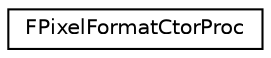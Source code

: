 digraph "Graphical Class Hierarchy"
{
  edge [fontname="Helvetica",fontsize="10",labelfontname="Helvetica",labelfontsize="10"];
  node [fontname="Helvetica",fontsize="10",shape=record];
  rankdir="LR";
  Node1 [label="FPixelFormatCtorProc",height=0.2,width=0.4,color="black", fillcolor="white", style="filled",URL="$struct_f_pixel_format_ctor_proc.html"];
}
